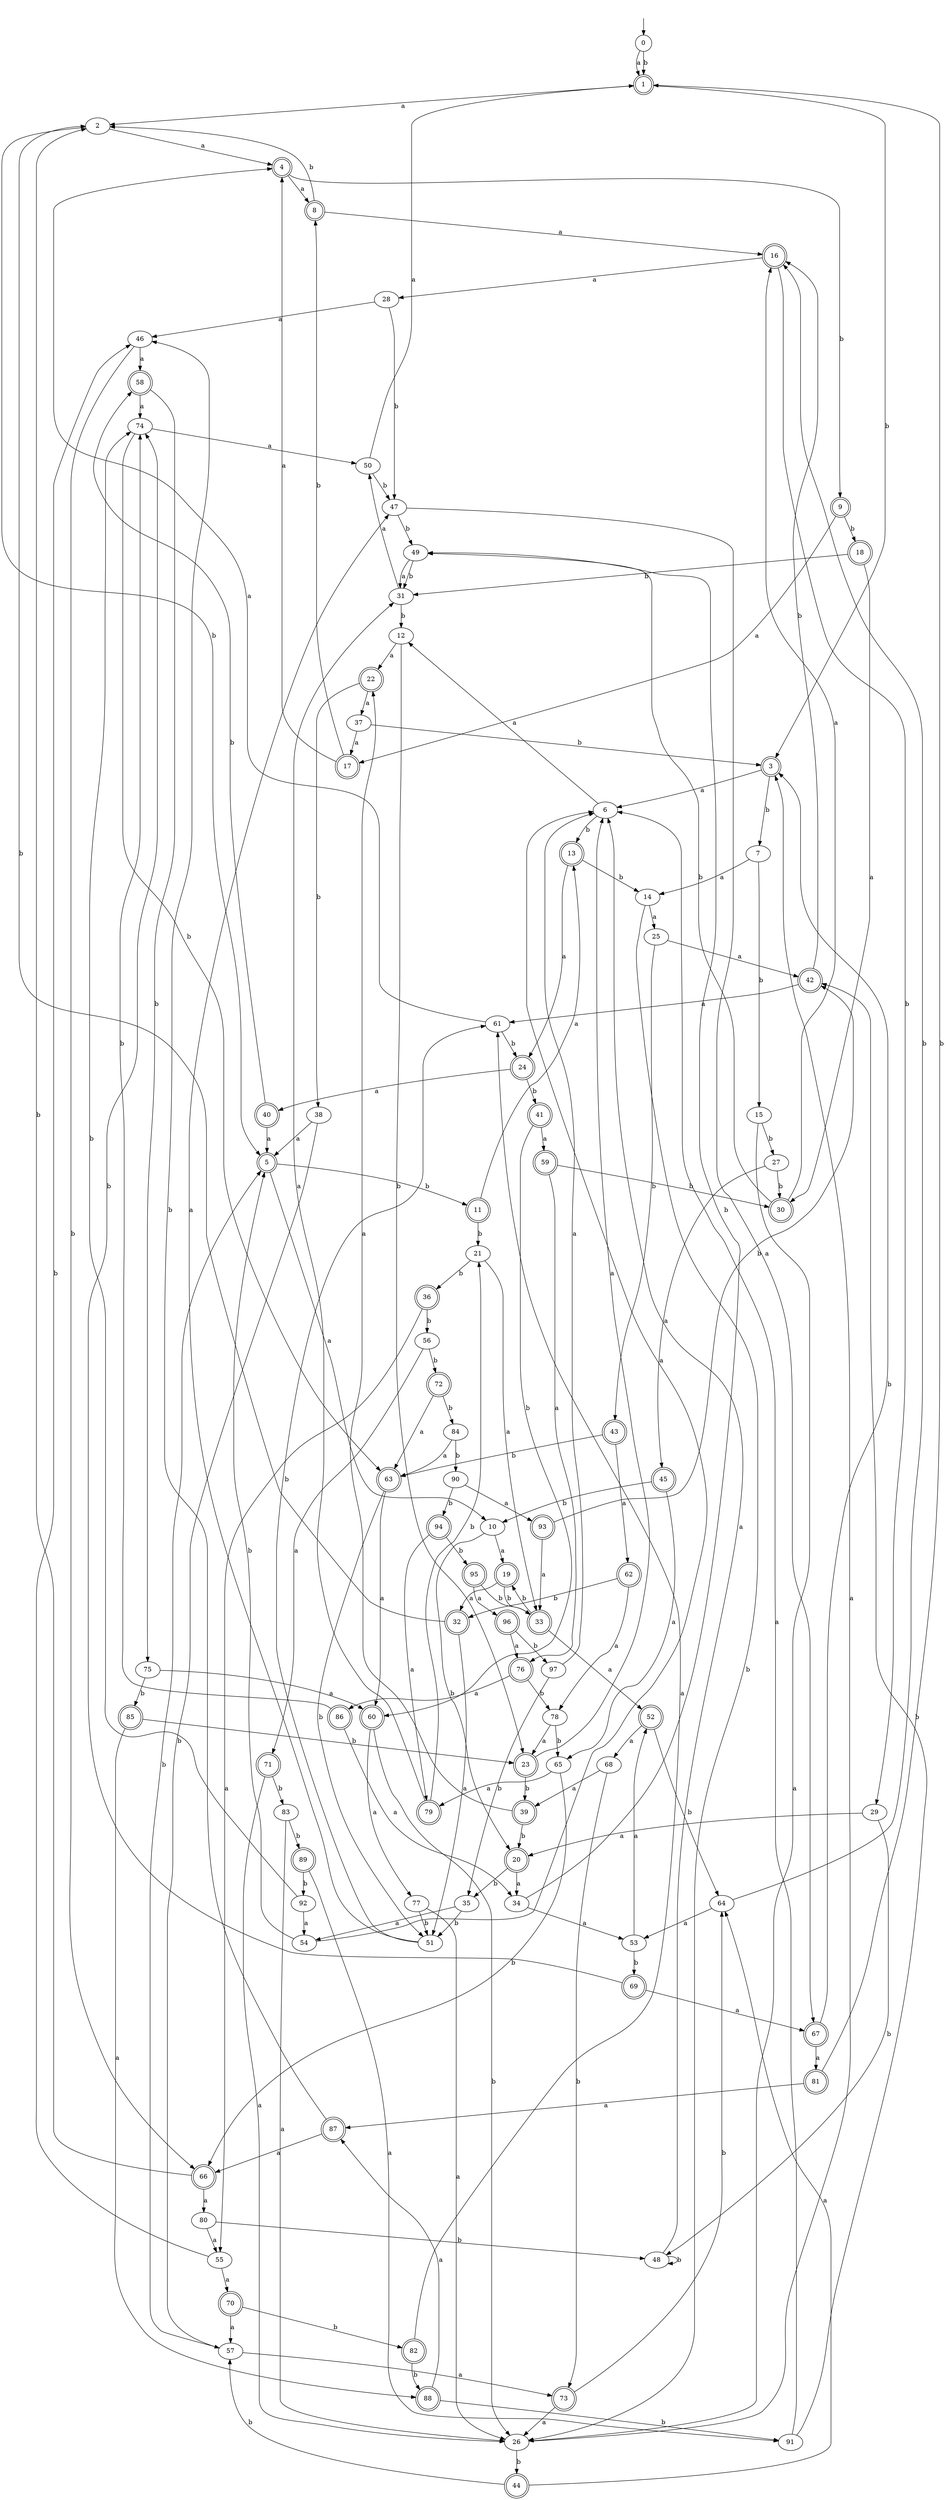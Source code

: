 digraph RandomDFA {
  __start0 [label="", shape=none];
  __start0 -> 0 [label=""];
  0 [shape=circle]
  0 -> 1 [label="a"]
  0 -> 1 [label="b"]
  1 [shape=doublecircle]
  1 -> 2 [label="a"]
  1 -> 3 [label="b"]
  2
  2 -> 4 [label="a"]
  2 -> 5 [label="b"]
  3 [shape=doublecircle]
  3 -> 6 [label="a"]
  3 -> 7 [label="b"]
  4 [shape=doublecircle]
  4 -> 8 [label="a"]
  4 -> 9 [label="b"]
  5 [shape=doublecircle]
  5 -> 10 [label="a"]
  5 -> 11 [label="b"]
  6
  6 -> 12 [label="a"]
  6 -> 13 [label="b"]
  7
  7 -> 14 [label="a"]
  7 -> 15 [label="b"]
  8 [shape=doublecircle]
  8 -> 16 [label="a"]
  8 -> 2 [label="b"]
  9 [shape=doublecircle]
  9 -> 17 [label="a"]
  9 -> 18 [label="b"]
  10
  10 -> 19 [label="a"]
  10 -> 20 [label="b"]
  11 [shape=doublecircle]
  11 -> 13 [label="a"]
  11 -> 21 [label="b"]
  12
  12 -> 22 [label="a"]
  12 -> 23 [label="b"]
  13 [shape=doublecircle]
  13 -> 24 [label="a"]
  13 -> 14 [label="b"]
  14
  14 -> 25 [label="a"]
  14 -> 26 [label="b"]
  15
  15 -> 26 [label="a"]
  15 -> 27 [label="b"]
  16 [shape=doublecircle]
  16 -> 28 [label="a"]
  16 -> 29 [label="b"]
  17 [shape=doublecircle]
  17 -> 4 [label="a"]
  17 -> 8 [label="b"]
  18 [shape=doublecircle]
  18 -> 30 [label="a"]
  18 -> 31 [label="b"]
  19 [shape=doublecircle]
  19 -> 32 [label="a"]
  19 -> 33 [label="b"]
  20 [shape=doublecircle]
  20 -> 34 [label="a"]
  20 -> 35 [label="b"]
  21
  21 -> 33 [label="a"]
  21 -> 36 [label="b"]
  22 [shape=doublecircle]
  22 -> 37 [label="a"]
  22 -> 38 [label="b"]
  23 [shape=doublecircle]
  23 -> 6 [label="a"]
  23 -> 39 [label="b"]
  24 [shape=doublecircle]
  24 -> 40 [label="a"]
  24 -> 41 [label="b"]
  25
  25 -> 42 [label="a"]
  25 -> 43 [label="b"]
  26
  26 -> 3 [label="a"]
  26 -> 44 [label="b"]
  27
  27 -> 45 [label="a"]
  27 -> 30 [label="b"]
  28
  28 -> 46 [label="a"]
  28 -> 47 [label="b"]
  29
  29 -> 20 [label="a"]
  29 -> 48 [label="b"]
  30 [shape=doublecircle]
  30 -> 16 [label="a"]
  30 -> 49 [label="b"]
  31
  31 -> 50 [label="a"]
  31 -> 12 [label="b"]
  32 [shape=doublecircle]
  32 -> 51 [label="a"]
  32 -> 2 [label="b"]
  33 [shape=doublecircle]
  33 -> 52 [label="a"]
  33 -> 19 [label="b"]
  34
  34 -> 53 [label="a"]
  34 -> 49 [label="b"]
  35
  35 -> 54 [label="a"]
  35 -> 51 [label="b"]
  36 [shape=doublecircle]
  36 -> 55 [label="a"]
  36 -> 56 [label="b"]
  37
  37 -> 17 [label="a"]
  37 -> 3 [label="b"]
  38
  38 -> 5 [label="a"]
  38 -> 57 [label="b"]
  39 [shape=doublecircle]
  39 -> 22 [label="a"]
  39 -> 20 [label="b"]
  40 [shape=doublecircle]
  40 -> 5 [label="a"]
  40 -> 58 [label="b"]
  41 [shape=doublecircle]
  41 -> 59 [label="a"]
  41 -> 60 [label="b"]
  42 [shape=doublecircle]
  42 -> 61 [label="a"]
  42 -> 16 [label="b"]
  43 [shape=doublecircle]
  43 -> 62 [label="a"]
  43 -> 63 [label="b"]
  44 [shape=doublecircle]
  44 -> 64 [label="a"]
  44 -> 57 [label="b"]
  45 [shape=doublecircle]
  45 -> 65 [label="a"]
  45 -> 10 [label="b"]
  46
  46 -> 58 [label="a"]
  46 -> 66 [label="b"]
  47
  47 -> 67 [label="a"]
  47 -> 49 [label="b"]
  48
  48 -> 6 [label="a"]
  48 -> 48 [label="b"]
  49
  49 -> 31 [label="a"]
  49 -> 31 [label="b"]
  50
  50 -> 1 [label="a"]
  50 -> 47 [label="b"]
  51
  51 -> 47 [label="a"]
  51 -> 61 [label="b"]
  52 [shape=doublecircle]
  52 -> 68 [label="a"]
  52 -> 64 [label="b"]
  53
  53 -> 52 [label="a"]
  53 -> 69 [label="b"]
  54
  54 -> 6 [label="a"]
  54 -> 5 [label="b"]
  55
  55 -> 70 [label="a"]
  55 -> 46 [label="b"]
  56
  56 -> 71 [label="a"]
  56 -> 72 [label="b"]
  57
  57 -> 73 [label="a"]
  57 -> 5 [label="b"]
  58 [shape=doublecircle]
  58 -> 74 [label="a"]
  58 -> 75 [label="b"]
  59 [shape=doublecircle]
  59 -> 76 [label="a"]
  59 -> 30 [label="b"]
  60 [shape=doublecircle]
  60 -> 77 [label="a"]
  60 -> 26 [label="b"]
  61
  61 -> 4 [label="a"]
  61 -> 24 [label="b"]
  62 [shape=doublecircle]
  62 -> 78 [label="a"]
  62 -> 32 [label="b"]
  63 [shape=doublecircle]
  63 -> 60 [label="a"]
  63 -> 51 [label="b"]
  64
  64 -> 53 [label="a"]
  64 -> 16 [label="b"]
  65
  65 -> 79 [label="a"]
  65 -> 66 [label="b"]
  66 [shape=doublecircle]
  66 -> 80 [label="a"]
  66 -> 2 [label="b"]
  67 [shape=doublecircle]
  67 -> 81 [label="a"]
  67 -> 3 [label="b"]
  68
  68 -> 39 [label="a"]
  68 -> 73 [label="b"]
  69 [shape=doublecircle]
  69 -> 67 [label="a"]
  69 -> 74 [label="b"]
  70 [shape=doublecircle]
  70 -> 57 [label="a"]
  70 -> 82 [label="b"]
  71 [shape=doublecircle]
  71 -> 26 [label="a"]
  71 -> 83 [label="b"]
  72 [shape=doublecircle]
  72 -> 63 [label="a"]
  72 -> 84 [label="b"]
  73 [shape=doublecircle]
  73 -> 26 [label="a"]
  73 -> 64 [label="b"]
  74
  74 -> 50 [label="a"]
  74 -> 63 [label="b"]
  75
  75 -> 60 [label="a"]
  75 -> 85 [label="b"]
  76 [shape=doublecircle]
  76 -> 86 [label="a"]
  76 -> 78 [label="b"]
  77
  77 -> 26 [label="a"]
  77 -> 51 [label="b"]
  78
  78 -> 23 [label="a"]
  78 -> 65 [label="b"]
  79 [shape=doublecircle]
  79 -> 31 [label="a"]
  79 -> 21 [label="b"]
  80
  80 -> 55 [label="a"]
  80 -> 48 [label="b"]
  81 [shape=doublecircle]
  81 -> 87 [label="a"]
  81 -> 1 [label="b"]
  82 [shape=doublecircle]
  82 -> 61 [label="a"]
  82 -> 88 [label="b"]
  83
  83 -> 26 [label="a"]
  83 -> 89 [label="b"]
  84
  84 -> 63 [label="a"]
  84 -> 90 [label="b"]
  85 [shape=doublecircle]
  85 -> 88 [label="a"]
  85 -> 23 [label="b"]
  86 [shape=doublecircle]
  86 -> 34 [label="a"]
  86 -> 74 [label="b"]
  87 [shape=doublecircle]
  87 -> 66 [label="a"]
  87 -> 46 [label="b"]
  88 [shape=doublecircle]
  88 -> 87 [label="a"]
  88 -> 91 [label="b"]
  89 [shape=doublecircle]
  89 -> 91 [label="a"]
  89 -> 92 [label="b"]
  90
  90 -> 93 [label="a"]
  90 -> 94 [label="b"]
  91
  91 -> 6 [label="a"]
  91 -> 42 [label="b"]
  92
  92 -> 54 [label="a"]
  92 -> 74 [label="b"]
  93 [shape=doublecircle]
  93 -> 33 [label="a"]
  93 -> 42 [label="b"]
  94 [shape=doublecircle]
  94 -> 79 [label="a"]
  94 -> 95 [label="b"]
  95 [shape=doublecircle]
  95 -> 96 [label="a"]
  95 -> 33 [label="b"]
  96 [shape=doublecircle]
  96 -> 76 [label="a"]
  96 -> 97 [label="b"]
  97
  97 -> 6 [label="a"]
  97 -> 35 [label="b"]
}
